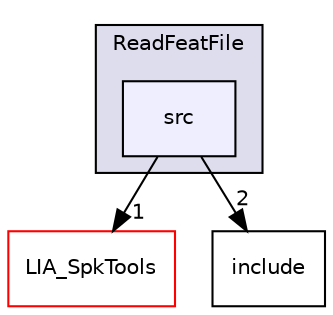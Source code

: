digraph "LIA_Utils/ReadFeatFile/src" {
  compound=true
  node [ fontsize="10", fontname="Helvetica"];
  edge [ labelfontsize="10", labelfontname="Helvetica"];
  subgraph clusterdir_27ce9bedbd592c1bb7e2ee74cbc8c0a3 {
    graph [ bgcolor="#ddddee", pencolor="black", label="ReadFeatFile" fontname="Helvetica", fontsize="10", URL="dir_27ce9bedbd592c1bb7e2ee74cbc8c0a3.html"]
  dir_d845eefa2a6aa267b02bb1295c530f57 [shape=box, label="src", style="filled", fillcolor="#eeeeff", pencolor="black", URL="dir_d845eefa2a6aa267b02bb1295c530f57.html"];
  }
  dir_7b9f40c7474acebf25e66f966c5b9c6a [shape=box label="LIA_SpkTools" fillcolor="white" style="filled" color="red" URL="dir_7b9f40c7474acebf25e66f966c5b9c6a.html"];
  dir_7a2e52dd52109aad8acb453947d105e9 [shape=box label="include" URL="dir_7a2e52dd52109aad8acb453947d105e9.html"];
  dir_d845eefa2a6aa267b02bb1295c530f57->dir_7b9f40c7474acebf25e66f966c5b9c6a [headlabel="1", labeldistance=1.5 headhref="dir_000144_000110.html"];
  dir_d845eefa2a6aa267b02bb1295c530f57->dir_7a2e52dd52109aad8acb453947d105e9 [headlabel="2", labeldistance=1.5 headhref="dir_000144_000143.html"];
}
